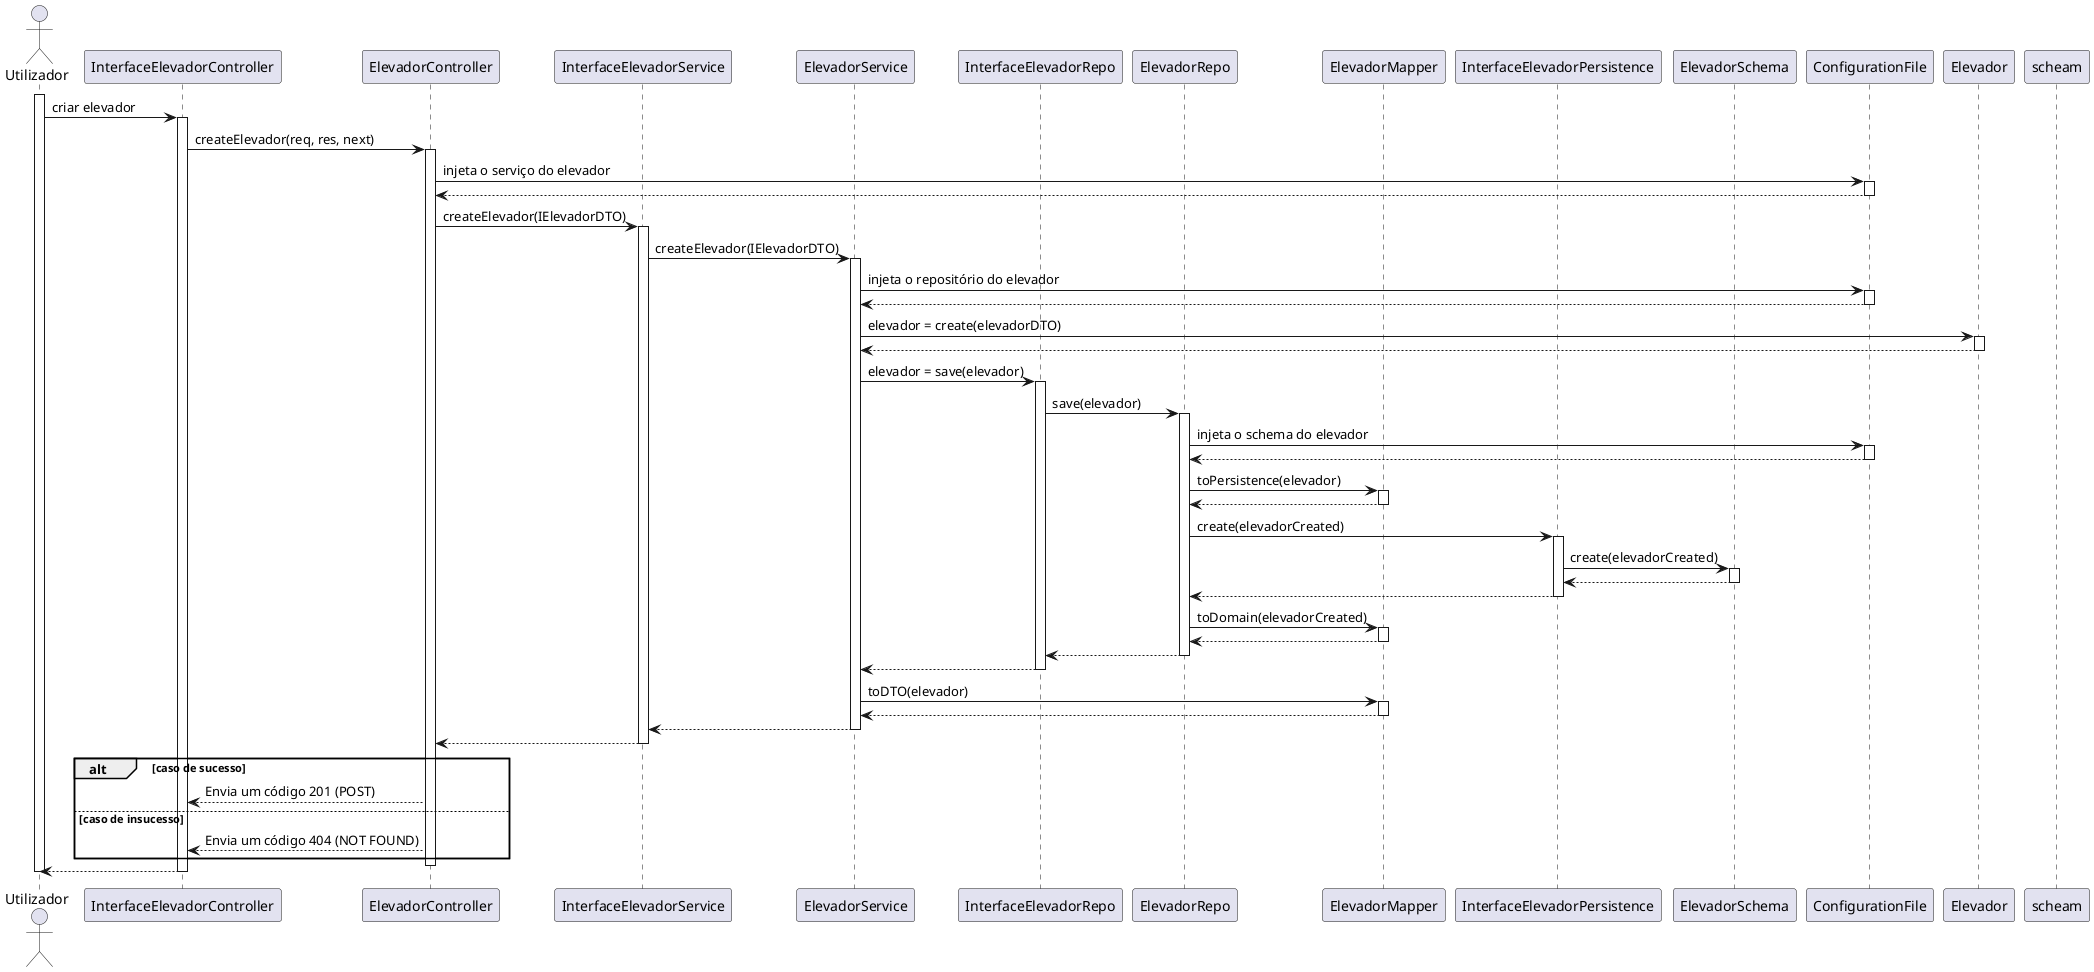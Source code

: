 @startuml sd

actor Utilizador as u

participant InterfaceElevadorController as ictrl
participant ElevadorController as ctrl
participant InterfaceElevadorService as isvc
participant ElevadorService as svc
participant InterfaceElevadorRepo as irepo
participant ElevadorRepo as repo
participant ElevadorMapper as mapper
participant InterfaceElevadorPersistence as ischema
participant ElevadorSchema as schema
participant ConfigurationFile as conf
participant Elevador as model

activate u
u -> ictrl : criar elevador
activate ictrl
ictrl -> ctrl : createElevador(req, res, next)
activate ctrl
ctrl -> conf : injeta o serviço do elevador
activate conf
conf --> ctrl
deactivate conf
ctrl -> isvc : createElevador(IElevadorDTO)
activate isvc
isvc -> svc : createElevador(IElevadorDTO)
activate svc
svc -> conf : injeta o repositório do elevador
activate conf
conf --> svc
deactivate conf
svc -> model : elevador = create(elevadorDTO)
activate model
model --> svc
deactivate model
svc -> irepo : elevador = save(elevador)
activate irepo
irepo -> repo : save(elevador)
activate repo
repo -> conf : injeta o schema do elevador
activate conf
conf --> repo
deactivate conf
repo -> mapper : toPersistence(elevador)
activate mapper
mapper --> repo
deactivate mapper
repo -> ischema : create(elevadorCreated)
activate ischema 
ischema -> schema : create(elevadorCreated)
activate schema
schema --> ischema
deactivate schema
deactivate scheam
ischema --> repo
deactivate ischema
repo -> mapper : toDomain(elevadorCreated)
activate mapper
mapper --> repo
deactivate mapper
repo --> irepo
deactivate repo
irepo --> svc
deactivate irepo
svc -> mapper : toDTO(elevador)
activate mapper
mapper --> svc
deactivate mapper
svc --> isvc
deactivate svc
isvc --> ctrl
deactivate isvc
alt caso de sucesso
    ctrl --> ictrl : Envia um código 201 (POST)
else caso de insucesso
    ctrl --> ictrl : Envia um código 404 (NOT FOUND)
end
deactivate ctrl
ictrl --> u
deactivate ictrl
deactivate u



@enduml